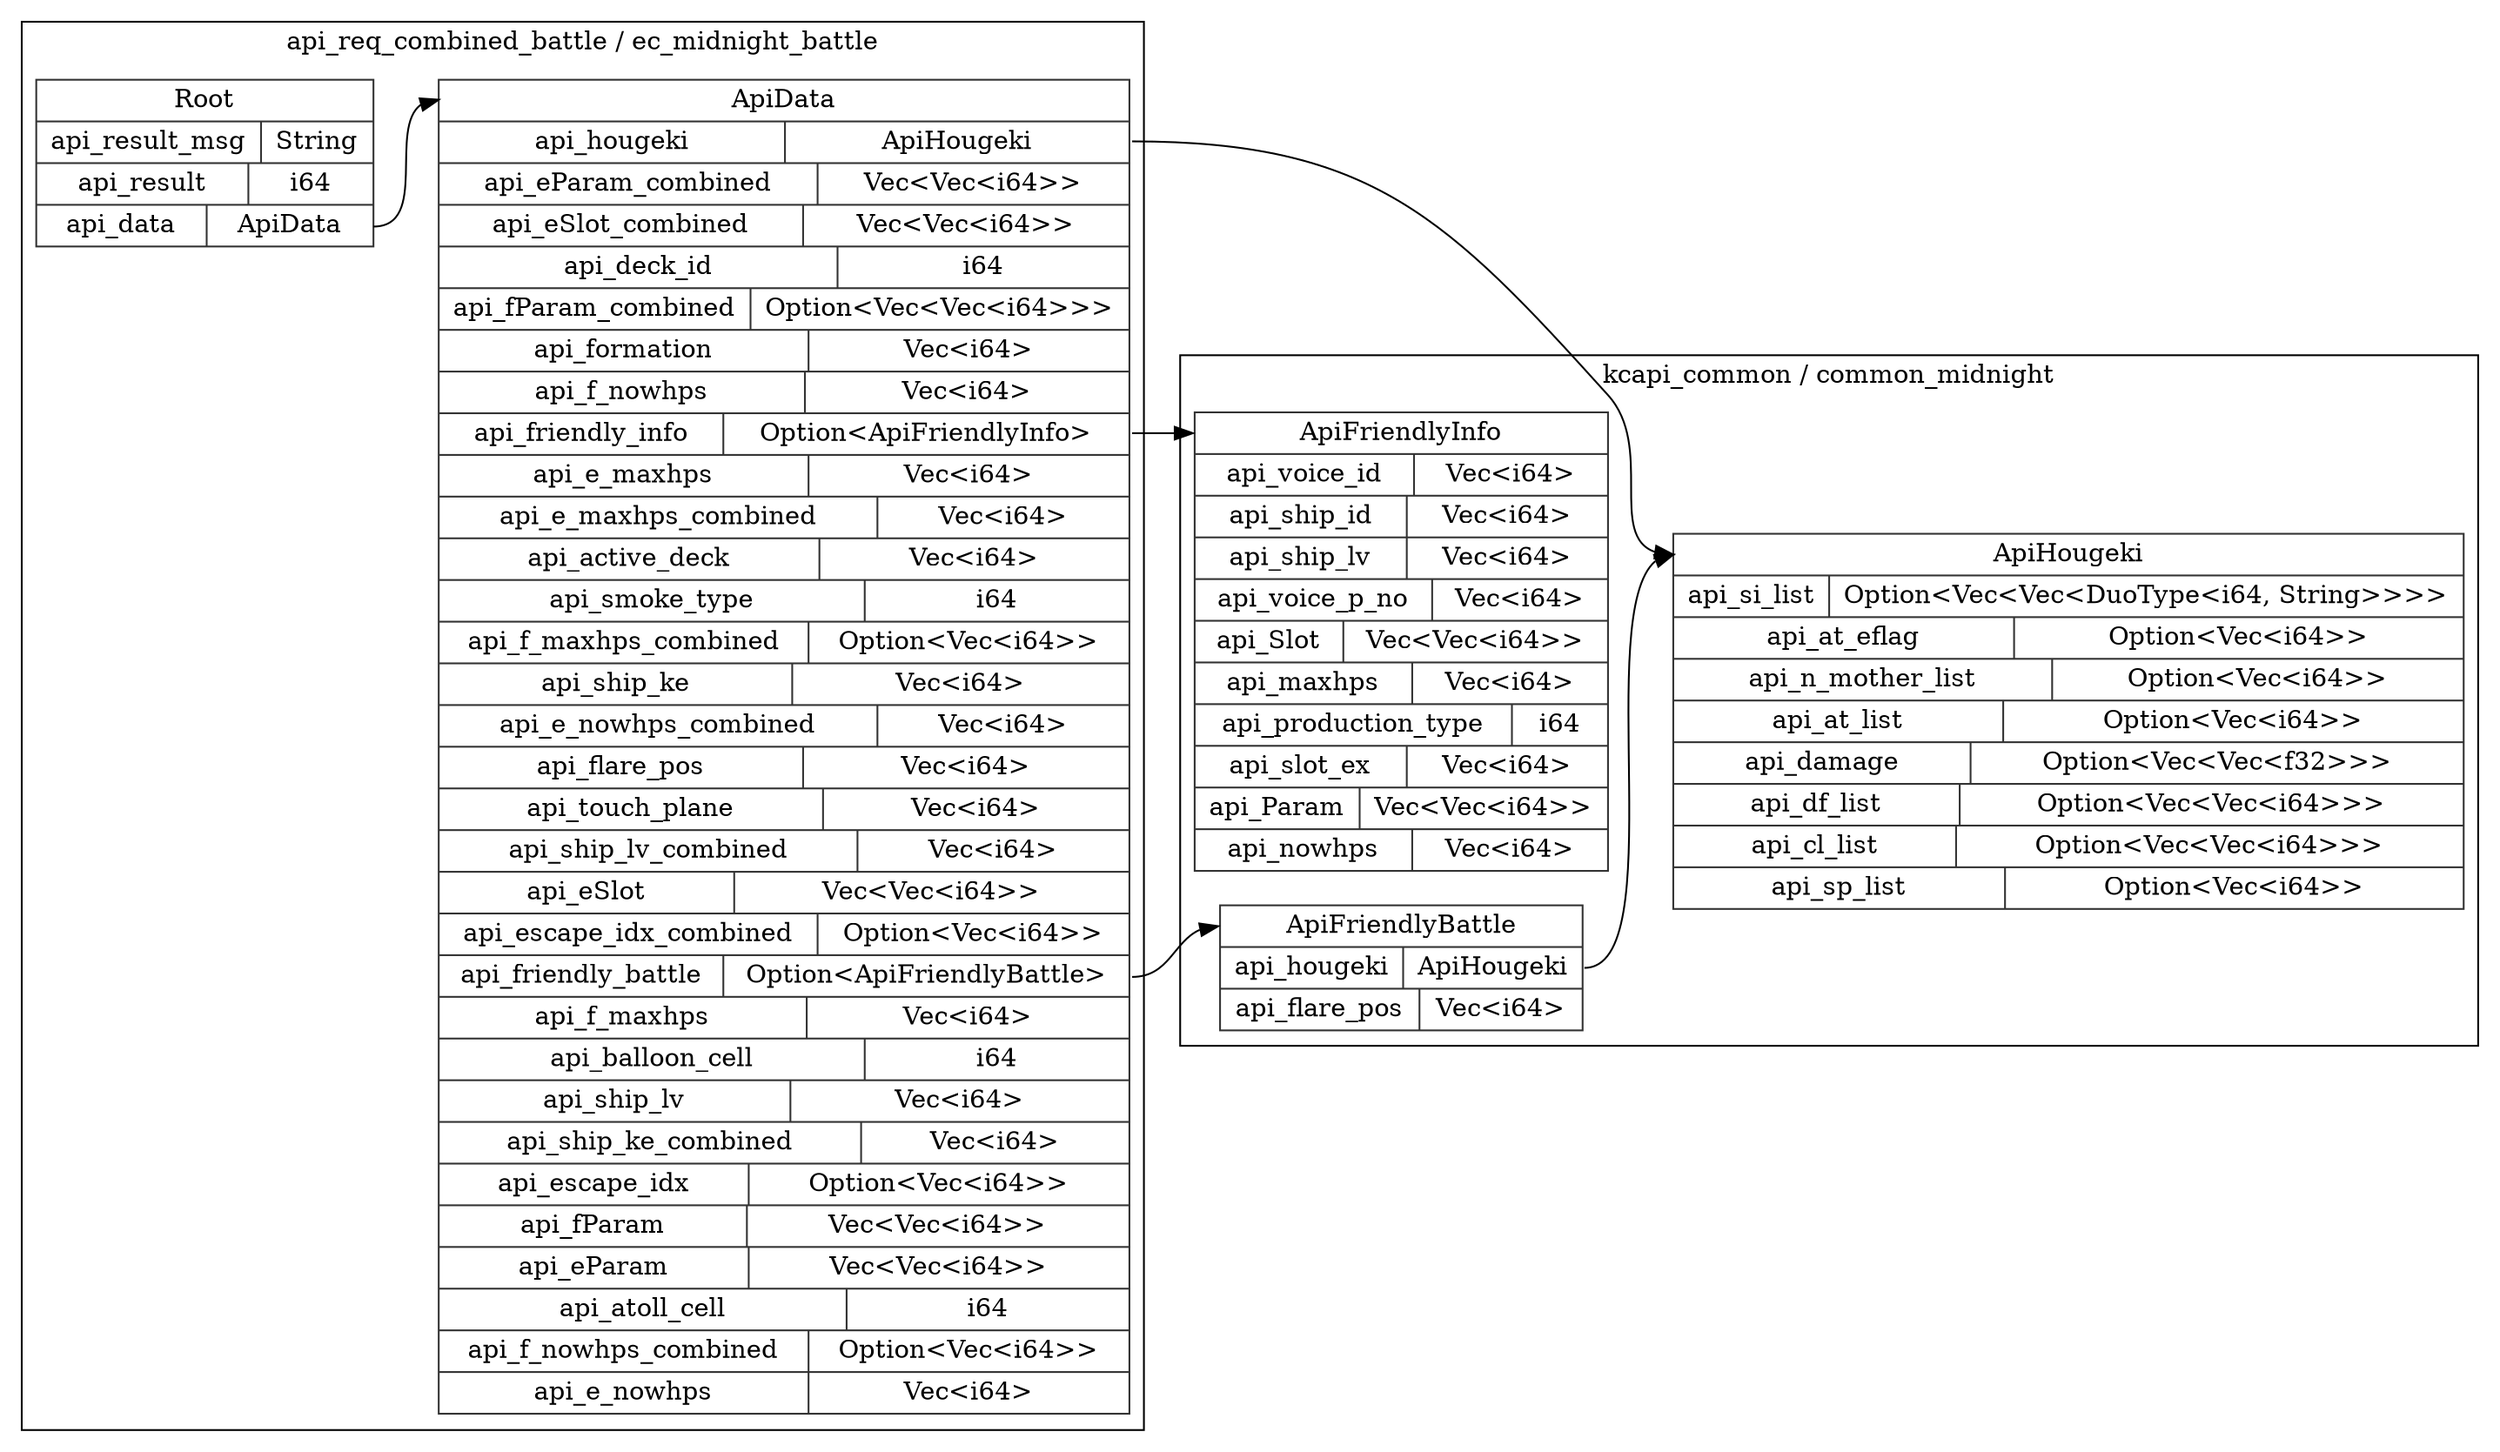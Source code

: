 digraph {
  rankdir=LR;
  subgraph cluster_0 {
    label="api_req_combined_battle / ec_midnight_battle";
    node [style="filled", color=white, style="solid", color=gray20];
    api_req_combined_battle__ec_midnight_battle__ApiData [label="<ApiData> ApiData  | { api_hougeki | <api_hougeki> ApiHougeki } | { api_eParam_combined | <api_eParam_combined> Vec\<Vec\<i64\>\> } | { api_eSlot_combined | <api_eSlot_combined> Vec\<Vec\<i64\>\> } | { api_deck_id | <api_deck_id> i64 } | { api_fParam_combined | <api_fParam_combined> Option\<Vec\<Vec\<i64\>\>\> } | { api_formation | <api_formation> Vec\<i64\> } | { api_f_nowhps | <api_f_nowhps> Vec\<i64\> } | { api_friendly_info | <api_friendly_info> Option\<ApiFriendlyInfo\> } | { api_e_maxhps | <api_e_maxhps> Vec\<i64\> } | { api_e_maxhps_combined | <api_e_maxhps_combined> Vec\<i64\> } | { api_active_deck | <api_active_deck> Vec\<i64\> } | { api_smoke_type | <api_smoke_type> i64 } | { api_f_maxhps_combined | <api_f_maxhps_combined> Option\<Vec\<i64\>\> } | { api_ship_ke | <api_ship_ke> Vec\<i64\> } | { api_e_nowhps_combined | <api_e_nowhps_combined> Vec\<i64\> } | { api_flare_pos | <api_flare_pos> Vec\<i64\> } | { api_touch_plane | <api_touch_plane> Vec\<i64\> } | { api_ship_lv_combined | <api_ship_lv_combined> Vec\<i64\> } | { api_eSlot | <api_eSlot> Vec\<Vec\<i64\>\> } | { api_escape_idx_combined | <api_escape_idx_combined> Option\<Vec\<i64\>\> } | { api_friendly_battle | <api_friendly_battle> Option\<ApiFriendlyBattle\> } | { api_f_maxhps | <api_f_maxhps> Vec\<i64\> } | { api_balloon_cell | <api_balloon_cell> i64 } | { api_ship_lv | <api_ship_lv> Vec\<i64\> } | { api_ship_ke_combined | <api_ship_ke_combined> Vec\<i64\> } | { api_escape_idx | <api_escape_idx> Option\<Vec\<i64\>\> } | { api_fParam | <api_fParam> Vec\<Vec\<i64\>\> } | { api_eParam | <api_eParam> Vec\<Vec\<i64\>\> } | { api_atoll_cell | <api_atoll_cell> i64 } | { api_f_nowhps_combined | <api_f_nowhps_combined> Option\<Vec\<i64\>\> } | { api_e_nowhps | <api_e_nowhps> Vec\<i64\> }", shape=record];
    api_req_combined_battle__ec_midnight_battle__Root [label="<Root> Root  | { api_result_msg | <api_result_msg> String } | { api_result | <api_result> i64 } | { api_data | <api_data> ApiData }", shape=record];
    api_req_combined_battle__ec_midnight_battle__Root:api_data:e -> api_req_combined_battle__ec_midnight_battle__ApiData:ApiData:w;
  }
  subgraph cluster_1 {
    label="kcapi_common / common_midnight";
    node [style="filled", color=white, style="solid", color=gray20];
    kcapi_common__common_midnight__ApiHougeki [label="<ApiHougeki> ApiHougeki  | { api_si_list | <api_si_list> Option\<Vec\<Vec\<DuoType\<i64, String\>\>\>\> } | { api_at_eflag | <api_at_eflag> Option\<Vec\<i64\>\> } | { api_n_mother_list | <api_n_mother_list> Option\<Vec\<i64\>\> } | { api_at_list | <api_at_list> Option\<Vec\<i64\>\> } | { api_damage | <api_damage> Option\<Vec\<Vec\<f32\>\>\> } | { api_df_list | <api_df_list> Option\<Vec\<Vec\<i64\>\>\> } | { api_cl_list | <api_cl_list> Option\<Vec\<Vec\<i64\>\>\> } | { api_sp_list | <api_sp_list> Option\<Vec\<i64\>\> }", shape=record];
    kcapi_common__common_midnight__ApiFriendlyInfo [label="<ApiFriendlyInfo> ApiFriendlyInfo  | { api_voice_id | <api_voice_id> Vec\<i64\> } | { api_ship_id | <api_ship_id> Vec\<i64\> } | { api_ship_lv | <api_ship_lv> Vec\<i64\> } | { api_voice_p_no | <api_voice_p_no> Vec\<i64\> } | { api_Slot | <api_Slot> Vec\<Vec\<i64\>\> } | { api_maxhps | <api_maxhps> Vec\<i64\> } | { api_production_type | <api_production_type> i64 } | { api_slot_ex | <api_slot_ex> Vec\<i64\> } | { api_Param | <api_Param> Vec\<Vec\<i64\>\> } | { api_nowhps | <api_nowhps> Vec\<i64\> }", shape=record];
    kcapi_common__common_midnight__ApiFriendlyBattle [label="<ApiFriendlyBattle> ApiFriendlyBattle  | { api_hougeki | <api_hougeki> ApiHougeki } | { api_flare_pos | <api_flare_pos> Vec\<i64\> }", shape=record];
    kcapi_common__common_midnight__ApiFriendlyBattle:api_hougeki:e -> kcapi_common__common_midnight__ApiHougeki:ApiHougeki:w;
    kcapi_common__common_midnight__ApiHougeki [label="<ApiHougeki> ApiHougeki  | { api_si_list | <api_si_list> Option\<Vec\<Vec\<DuoType\<i64, String\>\>\>\> } | { api_at_eflag | <api_at_eflag> Option\<Vec\<i64\>\> } | { api_n_mother_list | <api_n_mother_list> Option\<Vec\<i64\>\> } | { api_at_list | <api_at_list> Option\<Vec\<i64\>\> } | { api_damage | <api_damage> Option\<Vec\<Vec\<f32\>\>\> } | { api_df_list | <api_df_list> Option\<Vec\<Vec\<i64\>\>\> } | { api_cl_list | <api_cl_list> Option\<Vec\<Vec\<i64\>\>\> } | { api_sp_list | <api_sp_list> Option\<Vec\<i64\>\> }", shape=record];
  }
  api_req_combined_battle__ec_midnight_battle__ApiData:api_hougeki:e -> kcapi_common__common_midnight__ApiHougeki:ApiHougeki:w;
  api_req_combined_battle__ec_midnight_battle__ApiData:api_friendly_info:e -> kcapi_common__common_midnight__ApiFriendlyInfo:ApiFriendlyInfo:w;
  api_req_combined_battle__ec_midnight_battle__ApiData:api_friendly_battle:e -> kcapi_common__common_midnight__ApiFriendlyBattle:ApiFriendlyBattle:w;
}
